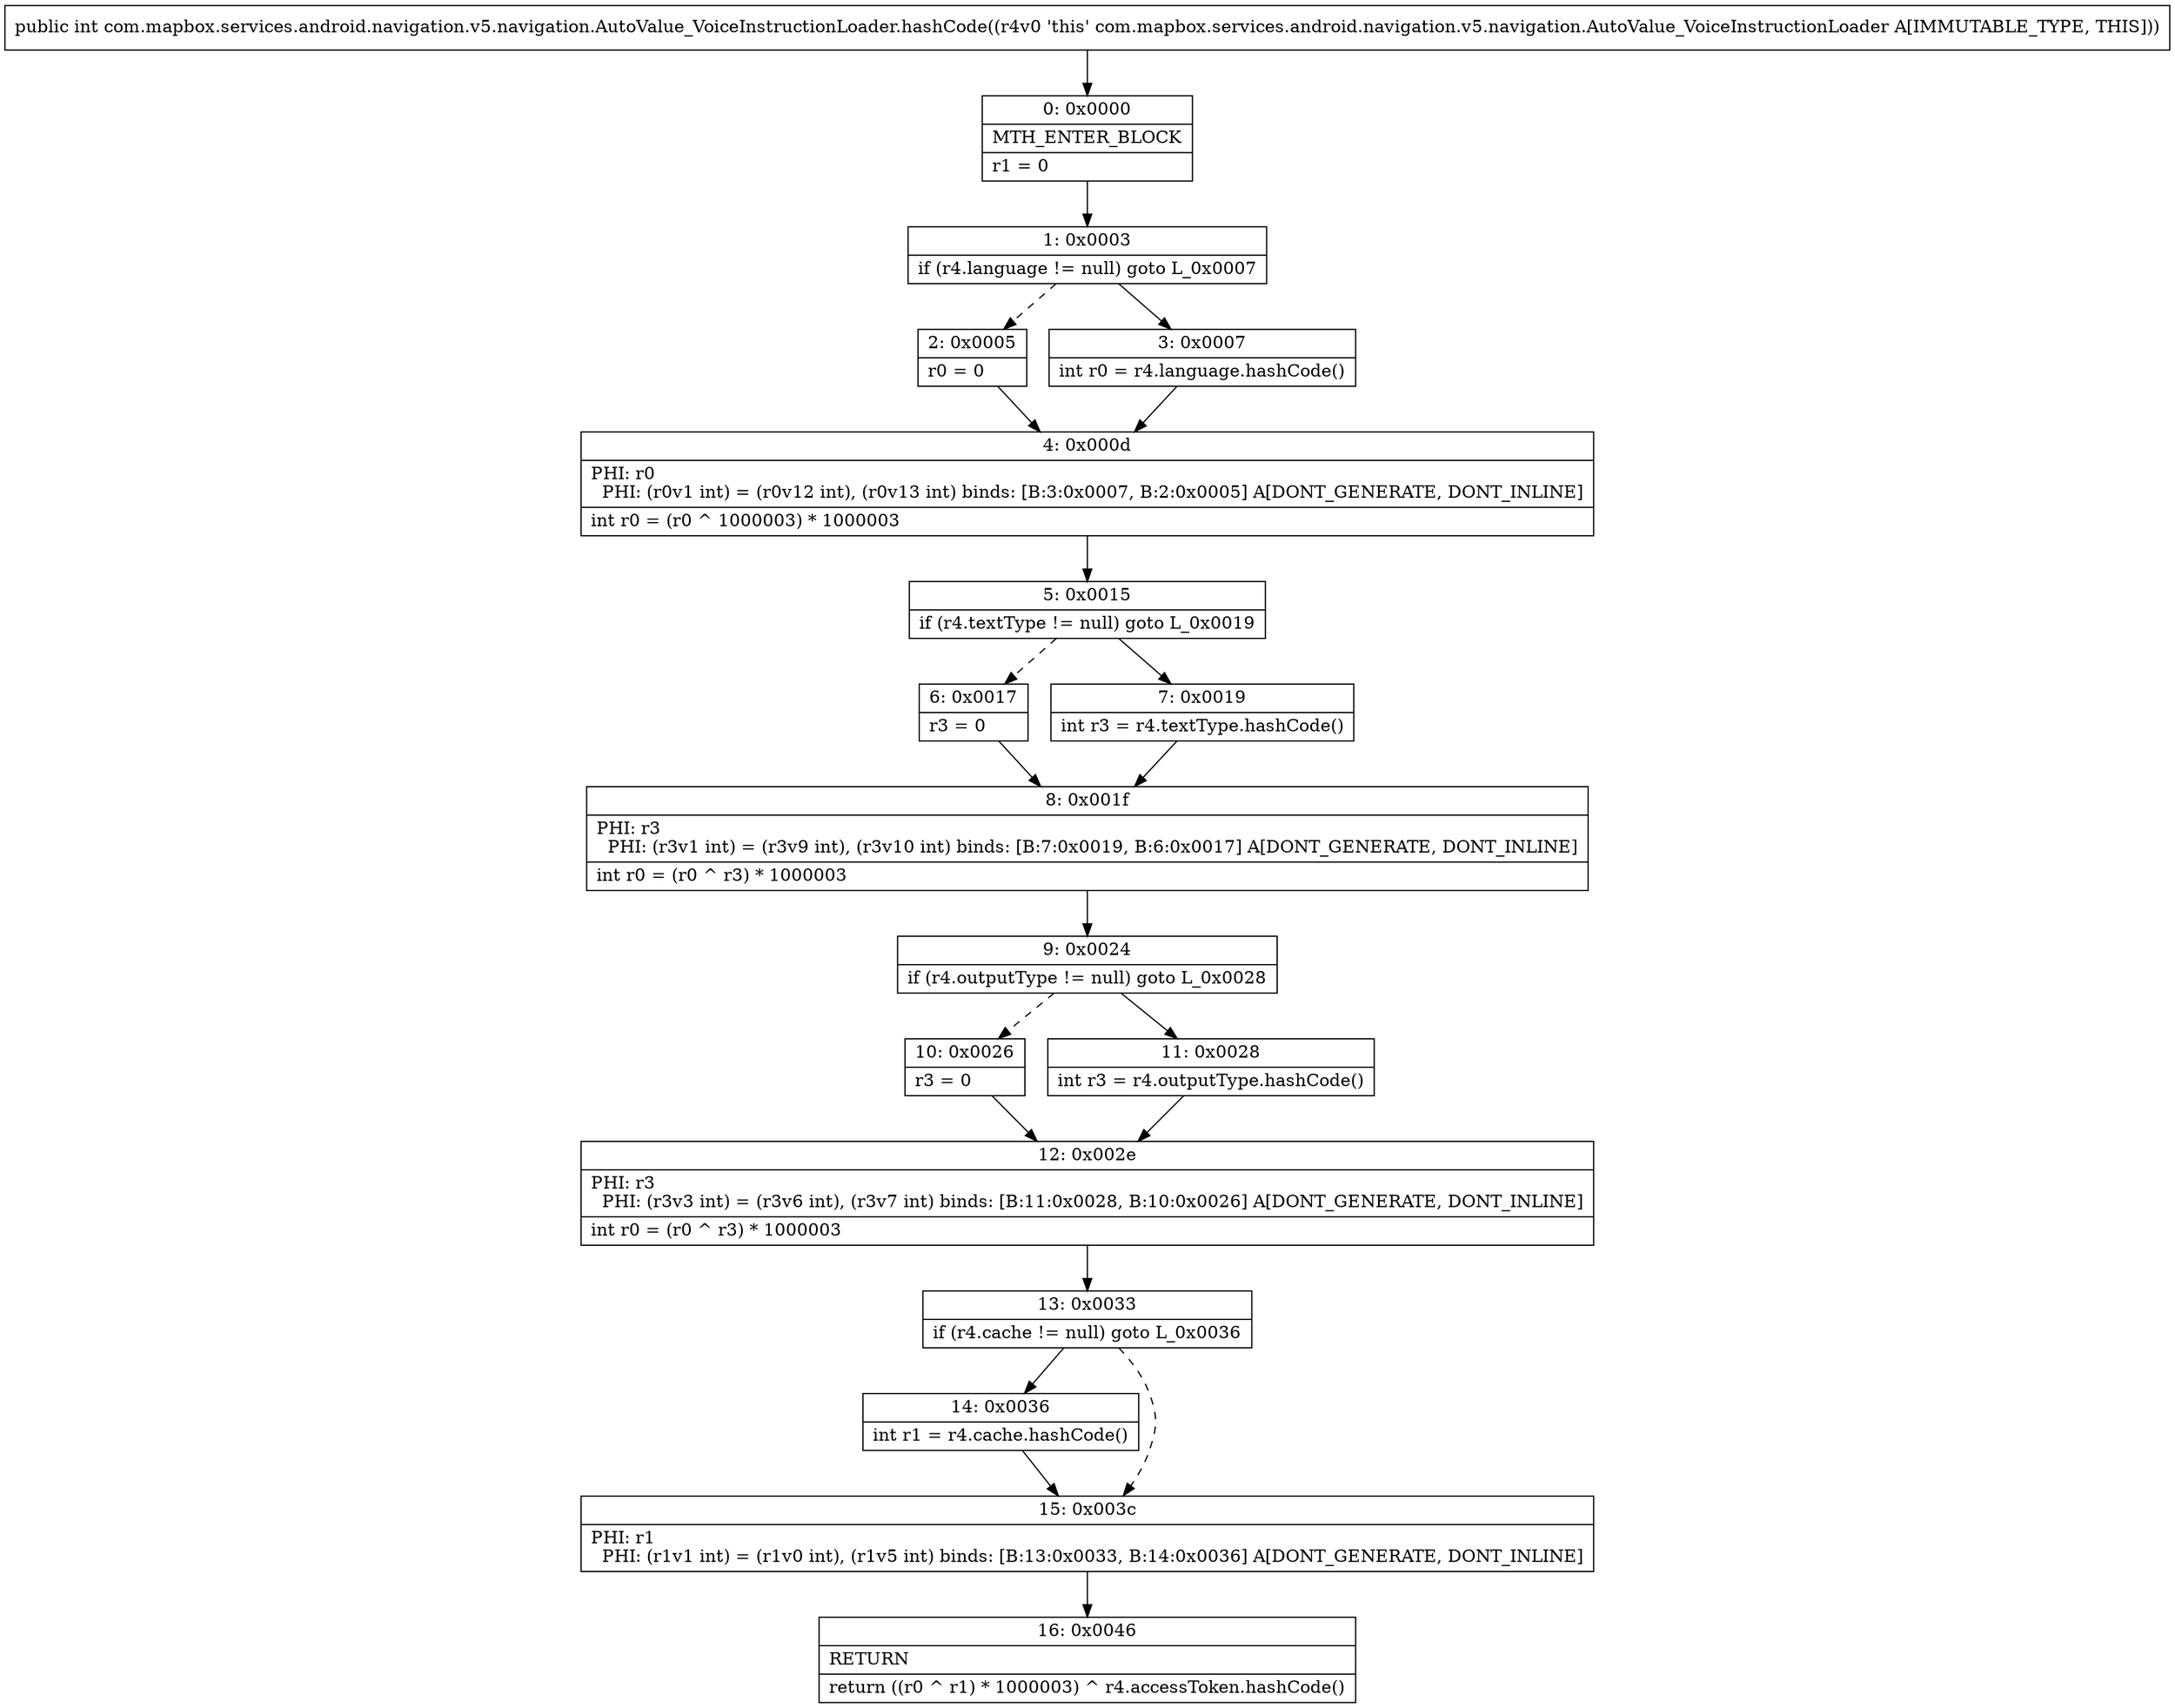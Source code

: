 digraph "CFG forcom.mapbox.services.android.navigation.v5.navigation.AutoValue_VoiceInstructionLoader.hashCode()I" {
Node_0 [shape=record,label="{0\:\ 0x0000|MTH_ENTER_BLOCK\l|r1 = 0\l}"];
Node_1 [shape=record,label="{1\:\ 0x0003|if (r4.language != null) goto L_0x0007\l}"];
Node_2 [shape=record,label="{2\:\ 0x0005|r0 = 0\l}"];
Node_3 [shape=record,label="{3\:\ 0x0007|int r0 = r4.language.hashCode()\l}"];
Node_4 [shape=record,label="{4\:\ 0x000d|PHI: r0 \l  PHI: (r0v1 int) = (r0v12 int), (r0v13 int) binds: [B:3:0x0007, B:2:0x0005] A[DONT_GENERATE, DONT_INLINE]\l|int r0 = (r0 ^ 1000003) * 1000003\l}"];
Node_5 [shape=record,label="{5\:\ 0x0015|if (r4.textType != null) goto L_0x0019\l}"];
Node_6 [shape=record,label="{6\:\ 0x0017|r3 = 0\l}"];
Node_7 [shape=record,label="{7\:\ 0x0019|int r3 = r4.textType.hashCode()\l}"];
Node_8 [shape=record,label="{8\:\ 0x001f|PHI: r3 \l  PHI: (r3v1 int) = (r3v9 int), (r3v10 int) binds: [B:7:0x0019, B:6:0x0017] A[DONT_GENERATE, DONT_INLINE]\l|int r0 = (r0 ^ r3) * 1000003\l}"];
Node_9 [shape=record,label="{9\:\ 0x0024|if (r4.outputType != null) goto L_0x0028\l}"];
Node_10 [shape=record,label="{10\:\ 0x0026|r3 = 0\l}"];
Node_11 [shape=record,label="{11\:\ 0x0028|int r3 = r4.outputType.hashCode()\l}"];
Node_12 [shape=record,label="{12\:\ 0x002e|PHI: r3 \l  PHI: (r3v3 int) = (r3v6 int), (r3v7 int) binds: [B:11:0x0028, B:10:0x0026] A[DONT_GENERATE, DONT_INLINE]\l|int r0 = (r0 ^ r3) * 1000003\l}"];
Node_13 [shape=record,label="{13\:\ 0x0033|if (r4.cache != null) goto L_0x0036\l}"];
Node_14 [shape=record,label="{14\:\ 0x0036|int r1 = r4.cache.hashCode()\l}"];
Node_15 [shape=record,label="{15\:\ 0x003c|PHI: r1 \l  PHI: (r1v1 int) = (r1v0 int), (r1v5 int) binds: [B:13:0x0033, B:14:0x0036] A[DONT_GENERATE, DONT_INLINE]\l}"];
Node_16 [shape=record,label="{16\:\ 0x0046|RETURN\l|return ((r0 ^ r1) * 1000003) ^ r4.accessToken.hashCode()\l}"];
MethodNode[shape=record,label="{public int com.mapbox.services.android.navigation.v5.navigation.AutoValue_VoiceInstructionLoader.hashCode((r4v0 'this' com.mapbox.services.android.navigation.v5.navigation.AutoValue_VoiceInstructionLoader A[IMMUTABLE_TYPE, THIS])) }"];
MethodNode -> Node_0;
Node_0 -> Node_1;
Node_1 -> Node_2[style=dashed];
Node_1 -> Node_3;
Node_2 -> Node_4;
Node_3 -> Node_4;
Node_4 -> Node_5;
Node_5 -> Node_6[style=dashed];
Node_5 -> Node_7;
Node_6 -> Node_8;
Node_7 -> Node_8;
Node_8 -> Node_9;
Node_9 -> Node_10[style=dashed];
Node_9 -> Node_11;
Node_10 -> Node_12;
Node_11 -> Node_12;
Node_12 -> Node_13;
Node_13 -> Node_14;
Node_13 -> Node_15[style=dashed];
Node_14 -> Node_15;
Node_15 -> Node_16;
}

